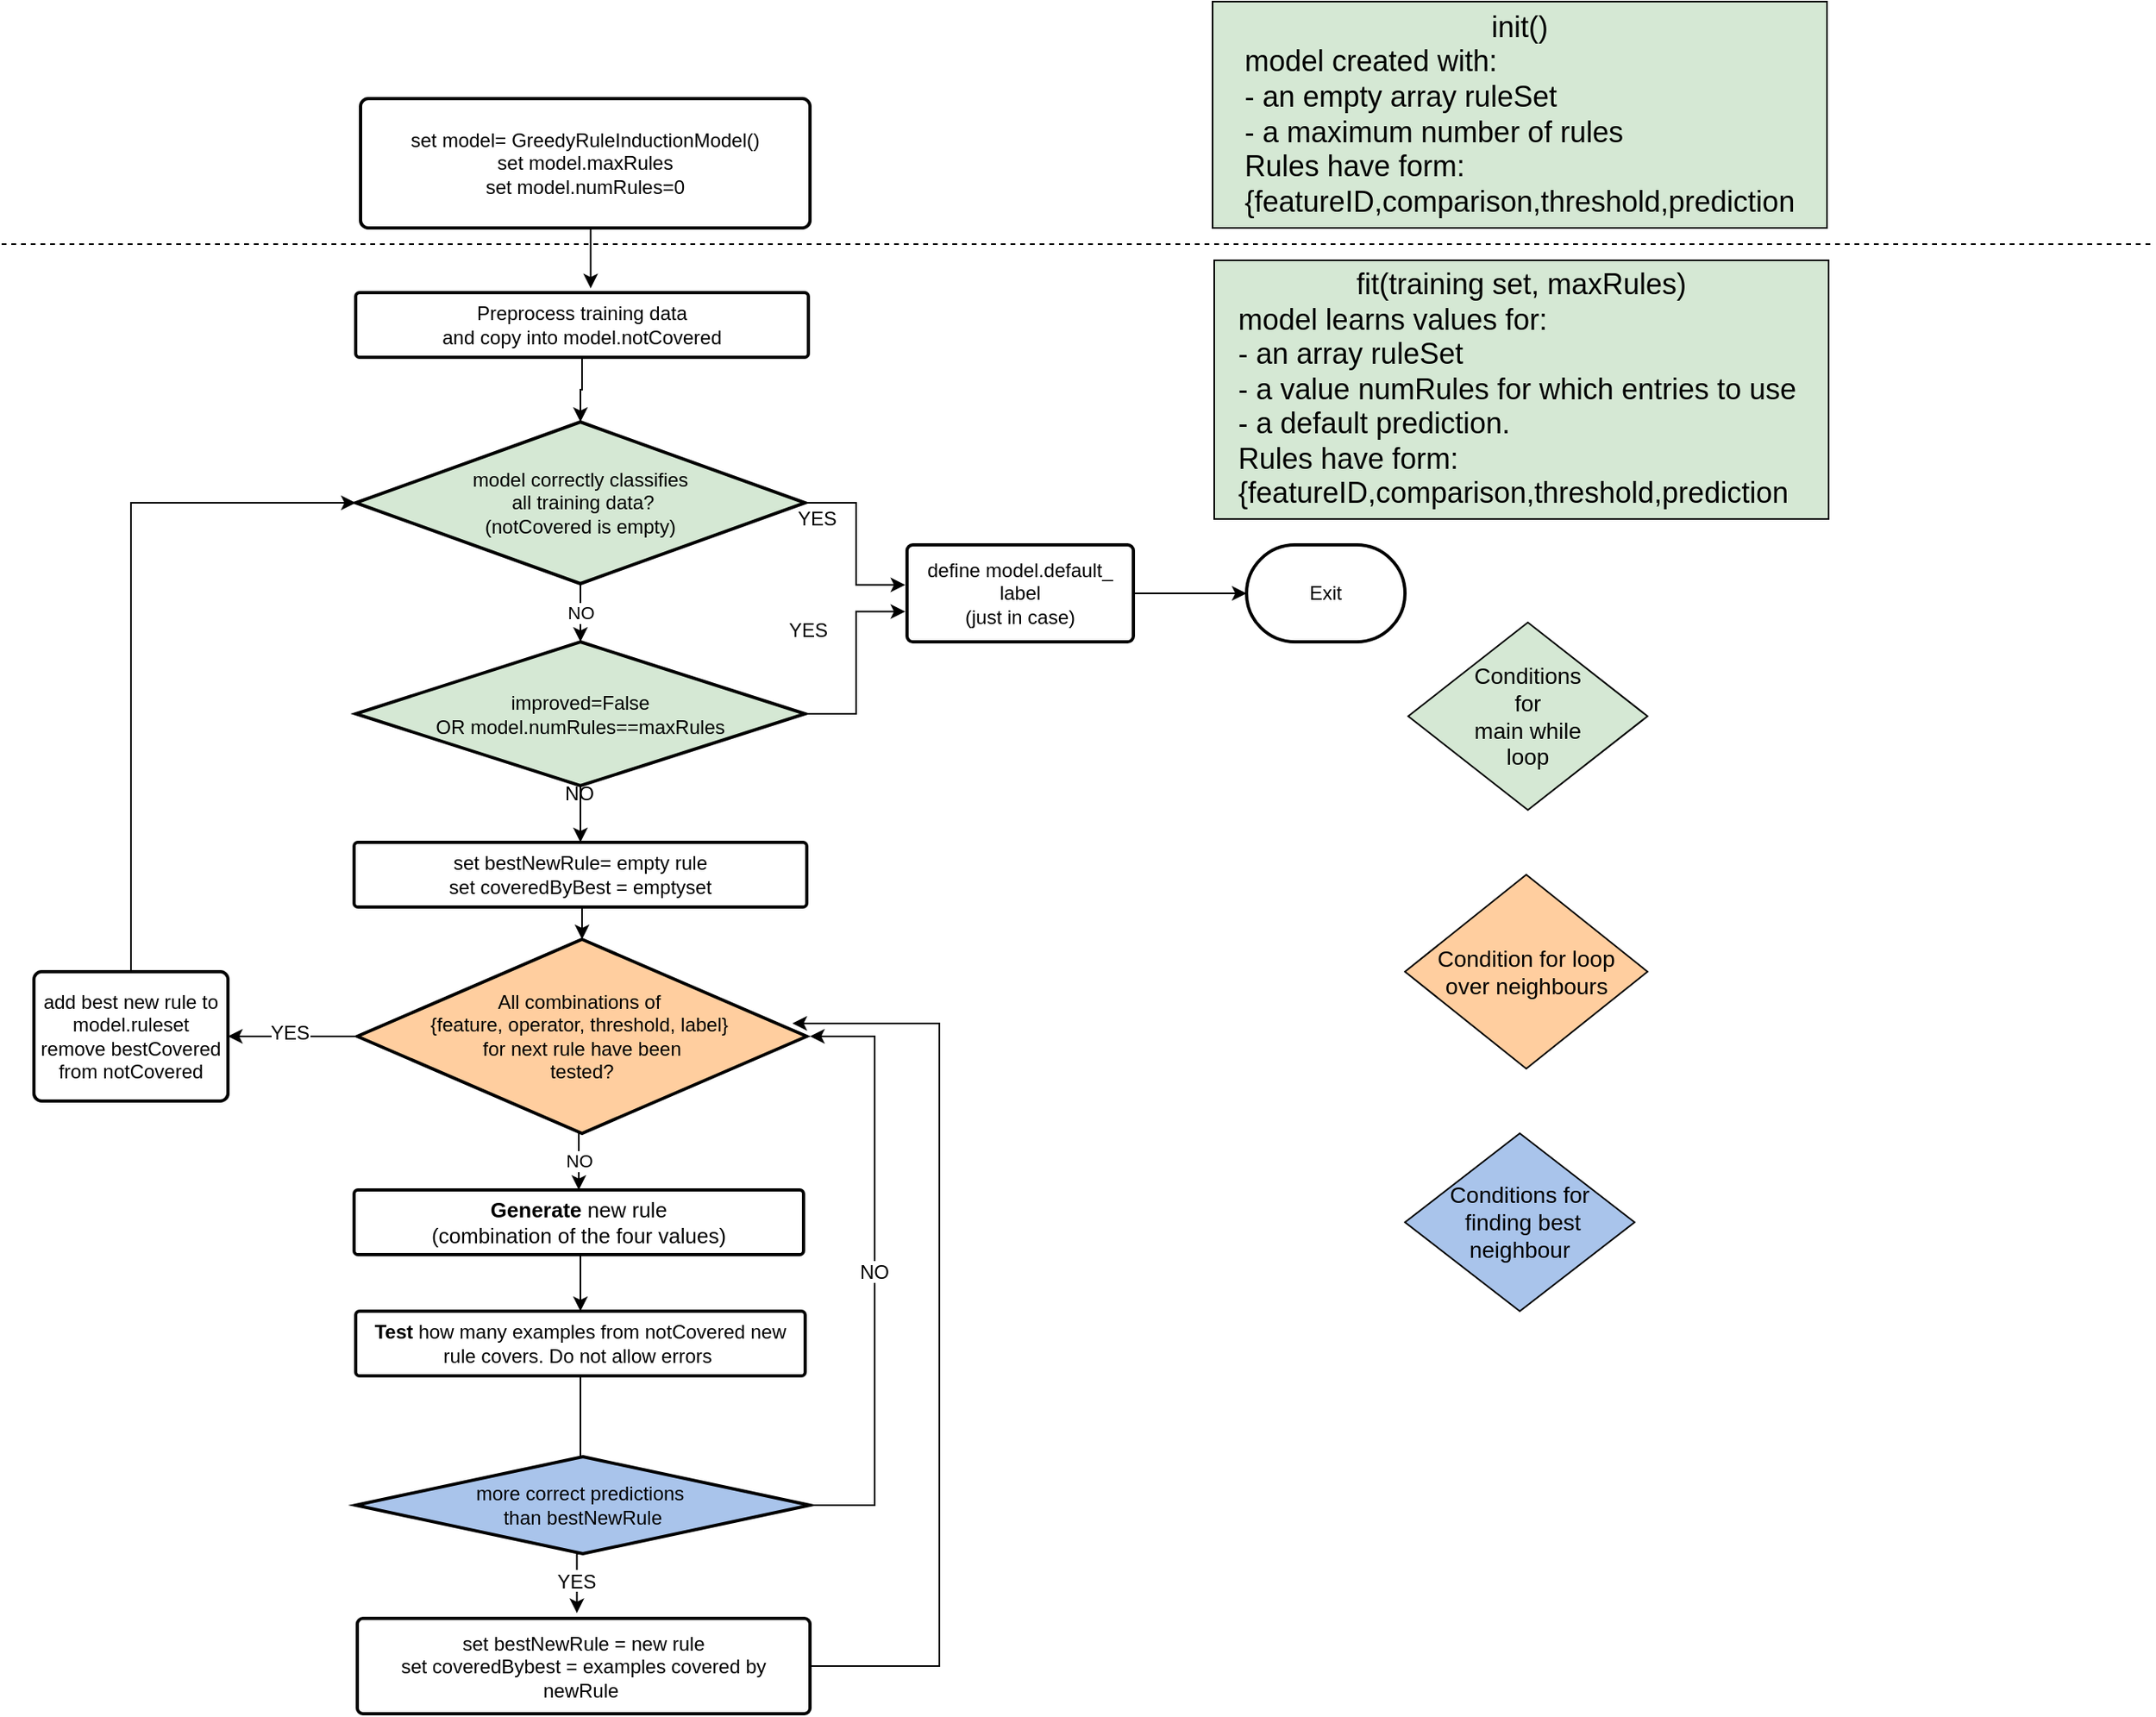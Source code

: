 <mxfile version="20.5.3" type="embed"><diagram id="pm7h3dKejZUHh9P_VFBi" name="Page-1"><mxGraphModel dx="1258" dy="606" grid="1" gridSize="10" guides="1" tooltips="1" connect="1" arrows="1" fold="1" page="1" pageScale="1" pageWidth="827" pageHeight="1169" background="#ffffff" math="0" shadow="0"><root><mxCell id="0"/><mxCell id="1" parent="0"/><mxCell id="68" style="edgeStyle=orthogonalEdgeStyle;rounded=0;orthogonalLoop=1;jettySize=auto;exitX=0.5;exitY=1;exitDx=0;exitDy=0;exitPerimeter=0;entryX=0.519;entryY=-0.067;entryDx=0;entryDy=0;entryPerimeter=0;" edge="1" parent="1" source="2" target="3"><mxGeometry relative="1" as="geometry"/></mxCell><mxCell id="2" value="&lt;font style=&quot;font-size: 12px;&quot;&gt;&lt;span style=&quot;letter-spacing: 0px;&quot;&gt;set model= GreedyRuleInductionModel()&lt;/span&gt;&lt;br&gt;&lt;/font&gt;&lt;div&gt;&lt;div&gt;&lt;font style=&quot;font-size: 12px;&quot;&gt;set model.maxRules&lt;/font&gt;&lt;/div&gt;&lt;/div&gt;&lt;div&gt;&lt;span style=&quot;letter-spacing: 0px;&quot;&gt;&lt;font style=&quot;font-size: 12px;&quot;&gt;set model.numRules=0&lt;/font&gt;&lt;/span&gt;&lt;/div&gt;" style="shape=mxgraph.flowchart.process;whiteSpace=wrap;html=1;fillColor=#ffffff;strokeColor=#000000;strokeWidth=2;align=center;" parent="1" vertex="1"><mxGeometry x="242" y="160" width="278" height="80" as="geometry"/></mxCell><mxCell id="11" style="edgeStyle=orthogonalEdgeStyle;rounded=0;html=1;exitX=0.5;exitY=1;exitPerimeter=0;entryX=0.5;entryY=0;entryPerimeter=0;jettySize=auto;orthogonalLoop=1;" parent="1" source="3" target="4" edge="1"><mxGeometry relative="1" as="geometry"/></mxCell><mxCell id="3" value="&lt;font style=&quot;font-size: 12px;&quot;&gt;Preprocess training data&lt;br style=&quot;&quot;&gt;and copy into model.notCovered&lt;br&gt;&lt;/font&gt;" style="shape=mxgraph.flowchart.process;whiteSpace=wrap;html=1;fillColor=#ffffff;strokeColor=#000000;strokeWidth=2;align=center;" parent="1" vertex="1"><mxGeometry x="239" y="280" width="280" height="40" as="geometry"/></mxCell><mxCell id="7" style="edgeStyle=orthogonalEdgeStyle;rounded=0;html=1;exitX=1;exitY=0.5;exitPerimeter=0;entryX=-0.008;entryY=0.413;entryPerimeter=0;jettySize=auto;orthogonalLoop=1;" parent="1" source="4" target="6" edge="1"><mxGeometry relative="1" as="geometry"/></mxCell><mxCell id="9" value="YES" style="text;html=1;resizable=0;points=[];align=center;verticalAlign=middle;labelBackgroundColor=#ffffff;" parent="7" vertex="1" connectable="0"><mxGeometry x="-0.495" y="2" relative="1" as="geometry"><mxPoint x="-22" y="12" as="offset"/></mxGeometry></mxCell><mxCell id="12" value="NO" style="edgeStyle=orthogonalEdgeStyle;rounded=0;html=1;exitX=0.5;exitY=1;exitPerimeter=0;entryX=0.5;entryY=0;entryPerimeter=0;jettySize=auto;orthogonalLoop=1;" parent="1" source="4" target="5" edge="1"><mxGeometry relative="1" as="geometry"/></mxCell><mxCell id="4" value="&lt;font style=&quot;font-size: 12px;&quot;&gt;model correctly classifies&lt;/font&gt;&lt;div&gt;&lt;font style=&quot;font-size: 12px;&quot;&gt;&amp;nbsp;all training data?&lt;/font&gt;&lt;/div&gt;&lt;div&gt;&lt;font style=&quot;font-size: 12px;&quot;&gt;(notCovered is empty)&lt;/font&gt;&lt;/div&gt;" style="shape=mxgraph.flowchart.decision;whiteSpace=wrap;html=1;fillColor=#D5E8D4;strokeColor=#000000;strokeWidth=2;align=center;" parent="1" vertex="1"><mxGeometry x="239" y="360" width="278" height="100" as="geometry"/></mxCell><mxCell id="8" style="edgeStyle=orthogonalEdgeStyle;rounded=0;html=1;exitX=1;exitY=0.5;exitPerimeter=0;entryX=-0.008;entryY=0.688;entryPerimeter=0;jettySize=auto;orthogonalLoop=1;" parent="1" source="5" target="6" edge="1"><mxGeometry relative="1" as="geometry"/></mxCell><mxCell id="15" value="&amp;nbsp;" style="text;html=1;resizable=0;points=[];align=center;verticalAlign=middle;labelBackgroundColor=#ffffff;" parent="8" vertex="1" connectable="0"><mxGeometry x="-0.483" y="24" relative="1" as="geometry"><mxPoint x="25" y="-24" as="offset"/></mxGeometry></mxCell><mxCell id="24" style="edgeStyle=orthogonalEdgeStyle;rounded=0;html=1;exitX=0.5;exitY=1;exitPerimeter=0;jettySize=auto;orthogonalLoop=1;" parent="1" source="5" edge="1"><mxGeometry relative="1" as="geometry"><mxPoint x="379" y="598" as="targetPoint"/></mxGeometry></mxCell><mxCell id="26" value="NO" style="text;html=1;resizable=0;points=[];align=center;verticalAlign=middle;labelBackgroundColor=#ffffff;" parent="24" vertex="1" connectable="0"><mxGeometry x="-0.733" y="5" relative="1" as="geometry"><mxPoint x="-7" y="4" as="offset"/></mxGeometry></mxCell><mxCell id="66" style="edgeStyle=orthogonalEdgeStyle;rounded=0;html=1;exitX=0.5;exitY=1;exitPerimeter=0;entryX=0.5;entryY=0;entryPerimeter=0;jettySize=auto;orthogonalLoop=1;" parent="1" source="5" target="19" edge="1"><mxGeometry relative="1" as="geometry"/></mxCell><mxCell id="5" value="&lt;span style=&quot;&quot;&gt;improved=False&lt;br&gt;OR model.numRules==maxRules&lt;/span&gt;" style="shape=mxgraph.flowchart.decision;whiteSpace=wrap;html=1;fillColor=#D5E8D4;strokeColor=#000000;strokeWidth=2;align=center;" parent="1" vertex="1"><mxGeometry x="239" y="496" width="278" height="89" as="geometry"/></mxCell><mxCell id="14" style="edgeStyle=orthogonalEdgeStyle;rounded=0;html=1;exitX=1;exitY=0.5;exitPerimeter=0;entryX=0;entryY=0.5;entryPerimeter=0;jettySize=auto;orthogonalLoop=1;" parent="1" source="6" target="13" edge="1"><mxGeometry relative="1" as="geometry"/></mxCell><mxCell id="6" value="&lt;font style=&quot;font-size: 12px;&quot;&gt;define model.default_ label&lt;br&gt;(just in case)&lt;br&gt;&lt;/font&gt;" style="shape=mxgraph.flowchart.process;whiteSpace=wrap;html=1;fillColor=#ffffff;strokeColor=#000000;strokeWidth=2;align=center;" parent="1" vertex="1"><mxGeometry x="580" y="436" width="140" height="60" as="geometry"/></mxCell><mxCell id="13" value="Exit" style="shape=mxgraph.flowchart.terminator;whiteSpace=wrap;html=1;fillColor=#ffffff;strokeColor=#000000;strokeWidth=2;align=center;" parent="1" vertex="1"><mxGeometry x="790" y="436" width="98" height="60" as="geometry"/></mxCell><mxCell id="21" style="edgeStyle=orthogonalEdgeStyle;rounded=0;html=1;exitX=0;exitY=0.5;exitPerimeter=0;jettySize=auto;orthogonalLoop=1;" parent="1" source="17" target="20" edge="1"><mxGeometry relative="1" as="geometry"/></mxCell><mxCell id="23" value="YES" style="text;html=1;resizable=0;points=[];align=center;verticalAlign=middle;labelBackgroundColor=#ffffff;" parent="21" vertex="1" connectable="0"><mxGeometry x="0.048" y="-2" relative="1" as="geometry"><mxPoint as="offset"/></mxGeometry></mxCell><mxCell id="29" value="NO" style="edgeStyle=orthogonalEdgeStyle;rounded=0;html=1;exitX=0.5;exitY=1;exitPerimeter=0;entryX=0.5;entryY=0;entryPerimeter=0;jettySize=auto;orthogonalLoop=1;entryDx=0;entryDy=0;" parent="1" source="17" target="55" edge="1"><mxGeometry relative="1" as="geometry"><mxPoint x="381" y="841" as="targetPoint"/></mxGeometry></mxCell><mxCell id="17" value="&lt;font style=&quot;font-size: 12px;&quot;&gt;All combinations of&amp;nbsp;&lt;/font&gt;&lt;div&gt;&lt;font style=&quot;font-size: 12px;&quot;&gt;{feature, operator,&amp;nbsp;threshold, label}&amp;nbsp;&lt;/font&gt;&lt;/div&gt;&lt;div&gt;&lt;font style=&quot;font-size: 12px;&quot;&gt;&amp;nbsp;for next rule have been&amp;nbsp;&lt;/font&gt;&lt;/div&gt;&lt;div&gt;&lt;font style=&quot;font-size: 12px;&quot;&gt;tested?&lt;/font&gt;&lt;/div&gt;" style="shape=mxgraph.flowchart.decision;whiteSpace=wrap;html=1;fillColor=#FFCE9F;strokeColor=#000000;strokeWidth=2;align=center;" parent="1" vertex="1"><mxGeometry x="240" y="680" width="278" height="120" as="geometry"/></mxCell><mxCell id="25" style="edgeStyle=orthogonalEdgeStyle;rounded=0;html=1;exitX=0.5;exitY=1;exitPerimeter=0;entryX=0.5;entryY=0;entryPerimeter=0;jettySize=auto;orthogonalLoop=1;" parent="1" source="19" target="17" edge="1"><mxGeometry relative="1" as="geometry"/></mxCell><mxCell id="19" value="&lt;font style=&quot;font-size: 12px;&quot;&gt;set bestNewRule= empty rule&lt;br&gt;set coveredByBest = emptyset&lt;br&gt;&lt;/font&gt;" style="shape=mxgraph.flowchart.process;whiteSpace=wrap;html=1;fillColor=#ffffff;strokeColor=#000000;strokeWidth=2;align=center;" parent="1" vertex="1"><mxGeometry x="238" y="620" width="280" height="40" as="geometry"/></mxCell><mxCell id="22" style="edgeStyle=orthogonalEdgeStyle;rounded=0;html=1;exitX=0.5;exitY=0;exitPerimeter=0;entryX=0;entryY=0.5;entryPerimeter=0;jettySize=auto;orthogonalLoop=1;" parent="1" source="20" target="4" edge="1"><mxGeometry relative="1" as="geometry"/></mxCell><mxCell id="20" value="&lt;font style=&quot;font-size: 12px;&quot;&gt;add best new rule to model.ruleset&lt;br&gt;remove bestCovered from notCovered&lt;br&gt;&lt;/font&gt;" style="shape=mxgraph.flowchart.process;whiteSpace=wrap;html=1;fillColor=#ffffff;strokeColor=#000000;strokeWidth=2;align=center;" parent="1" vertex="1"><mxGeometry x="40" y="700" width="120" height="80" as="geometry"/></mxCell><mxCell id="28" value="YES" style="text;html=1;resizable=0;points=[];autosize=1;align=left;verticalAlign=top;spacingTop=-4;" parent="1" vertex="1"><mxGeometry x="505" y="479" width="40" height="10" as="geometry"/></mxCell><mxCell id="39" style="edgeStyle=orthogonalEdgeStyle;rounded=0;html=1;exitX=0.5;exitY=1;exitPerimeter=0;entryX=0.5;entryY=0;entryPerimeter=0;jettySize=auto;orthogonalLoop=1;" parent="1" source="30" edge="1"><mxGeometry relative="1" as="geometry"><mxPoint x="380" y="1051" as="targetPoint"/></mxGeometry></mxCell><mxCell id="30" value="&lt;font style=&quot;font-size: 12px;&quot;&gt;&lt;b&gt;Test&lt;/b&gt; how many examples from notCovered new rule covers. Do not allow errors&amp;nbsp;&lt;/font&gt;" style="shape=mxgraph.flowchart.process;whiteSpace=wrap;html=1;fillColor=#ffffff;strokeColor=#000000;strokeWidth=2;align=center;" parent="1" vertex="1"><mxGeometry x="239" y="910" width="278" height="40" as="geometry"/></mxCell><mxCell id="38" value="" style="endArrow=none;dashed=1;html=1;" parent="1" edge="1"><mxGeometry width="50" height="50" relative="1" as="geometry"><mxPoint x="20" y="250" as="sourcePoint"/><mxPoint x="1350" y="250" as="targetPoint"/></mxGeometry></mxCell><mxCell id="71" value="YES" style="edgeStyle=orthogonalEdgeStyle;rounded=0;orthogonalLoop=1;jettySize=auto;exitX=0.5;exitY=1;exitDx=0;exitDy=0;exitPerimeter=0;entryX=0.485;entryY=-0.056;entryDx=0;entryDy=0;entryPerimeter=0;fontSize=12;" edge="1" parent="1" source="42" target="44"><mxGeometry relative="1" as="geometry"/></mxCell><mxCell id="42" value="&lt;font style=&quot;font-size: 12px;&quot;&gt;more correct predictions&amp;nbsp;&lt;/font&gt;&lt;div&gt;&lt;font style=&quot;font-size: 12px;&quot;&gt;than bestNewRule&lt;/font&gt;&lt;/div&gt;" style="shape=mxgraph.flowchart.decision;whiteSpace=wrap;html=1;fillColor=#A9C4EB;strokeColor=#000000;strokeWidth=2;align=center;" parent="1" vertex="1"><mxGeometry x="239" y="1000" width="281" height="60" as="geometry"/></mxCell><mxCell id="84" style="edgeStyle=orthogonalEdgeStyle;rounded=0;orthogonalLoop=1;jettySize=auto;exitX=1;exitY=0.5;exitDx=0;exitDy=0;exitPerimeter=0;entryX=0.968;entryY=0.433;entryDx=0;entryDy=0;entryPerimeter=0;fontSize=12;" edge="1" parent="1" source="44" target="17"><mxGeometry relative="1" as="geometry"><Array as="points"><mxPoint x="600" y="1130"/><mxPoint x="600" y="732"/></Array></mxGeometry></mxCell><mxCell id="44" value="&lt;font style=&quot;font-size: 12px;&quot;&gt;set bestNewRule = new rule&lt;br&gt;set coveredBybest = examples covered by newRule&amp;nbsp;&lt;/font&gt;" style="shape=mxgraph.flowchart.process;whiteSpace=wrap;html=1;fillColor=#ffffff;strokeColor=#000000;strokeWidth=2;align=center;" parent="1" vertex="1"><mxGeometry x="240" y="1100" width="280" height="59" as="geometry"/></mxCell><mxCell id="52" value="&lt;font style=&quot;font-size: 14px&quot;&gt;Conditions&lt;/font&gt;&lt;div style=&quot;font-size: 14px&quot;&gt;&lt;font style=&quot;font-size: 14px&quot;&gt;for&lt;/font&gt;&lt;/div&gt;&lt;div style=&quot;font-size: 14px&quot;&gt;&lt;font style=&quot;font-size: 14px&quot;&gt;&amp;nbsp;main while&amp;nbsp;&lt;/font&gt;&lt;/div&gt;&lt;div style=&quot;font-size: 14px&quot;&gt;&lt;font style=&quot;font-size: 14px&quot;&gt;loop&lt;/font&gt;&lt;/div&gt;" style="rhombus;whiteSpace=wrap;html=1;fillColor=#D5E8D4;" parent="1" vertex="1"><mxGeometry x="890" y="484" width="148" height="116" as="geometry"/></mxCell><mxCell id="53" value="&lt;font style=&quot;font-size: 14px&quot;&gt;Condition for loop&lt;/font&gt;&lt;div&gt;&lt;font style=&quot;font-size: 14px&quot;&gt;&amp;nbsp;over neighbours&lt;/font&gt;&amp;nbsp;&lt;/div&gt;" style="rhombus;whiteSpace=wrap;html=1;fillColor=#FFCE9F;" parent="1" vertex="1"><mxGeometry x="888" y="640" width="150" height="120" as="geometry"/></mxCell><mxCell id="54" value="&lt;font style=&quot;font-size: 14px&quot;&gt;Conditions for&lt;/font&gt;&lt;div&gt;&lt;font style=&quot;font-size: 14px&quot;&gt;&amp;nbsp;finding best neighbour&lt;/font&gt;&lt;/div&gt;" style="rhombus;whiteSpace=wrap;html=1;fillColor=#A9C4EB;" parent="1" vertex="1"><mxGeometry x="888" y="800" width="142" height="110" as="geometry"/></mxCell><mxCell id="56" style="edgeStyle=orthogonalEdgeStyle;rounded=0;html=1;exitX=0.5;exitY=1;exitPerimeter=0;entryX=0.5;entryY=0;entryPerimeter=0;jettySize=auto;orthogonalLoop=1;" parent="1" source="55" target="30" edge="1"><mxGeometry relative="1" as="geometry"/></mxCell><mxCell id="55" value="&lt;font style=&quot;font-size: 13px;&quot;&gt;&lt;b&gt;Generate &lt;/b&gt;new rule &lt;br&gt;(combination of the four values)&lt;/font&gt;" style="shape=mxgraph.flowchart.process;whiteSpace=wrap;html=1;fillColor=#ffffff;strokeColor=#000000;strokeWidth=2;align=center;" parent="1" vertex="1"><mxGeometry x="238" y="835" width="278" height="40" as="geometry"/></mxCell><mxCell id="57" value="&lt;font style=&quot;font-size: 18px&quot;&gt;init()&lt;/font&gt;" style="text;html=1;strokeColor=none;fillColor=none;align=center;verticalAlign=middle;whiteSpace=wrap;rounded=0;" parent="1" vertex="1"><mxGeometry x="924" y="120" width="40" height="30" as="geometry"/></mxCell><mxCell id="60" value="&lt;font style=&quot;font-size: 18px&quot;&gt;init()&lt;/font&gt;&lt;div style=&quot;text-align: left ; font-size: 18px&quot;&gt;&lt;font style=&quot;font-size: 18px&quot;&gt;model created with:&lt;/font&gt;&lt;/div&gt;&lt;div style=&quot;text-align: left ; font-size: 18px&quot;&gt;&lt;font style=&quot;font-size: 18px&quot;&gt;- an empty array ruleSet&lt;/font&gt;&lt;/div&gt;&lt;div style=&quot;text-align: left ; font-size: 18px&quot;&gt;&lt;font style=&quot;font-size: 18px&quot;&gt;- a maximum number of rules&amp;nbsp;&lt;/font&gt;&lt;/div&gt;&lt;div style=&quot;text-align: left ; font-size: 18px&quot;&gt;&lt;font style=&quot;font-size: 18px&quot;&gt;Rules have form:&amp;nbsp;&lt;/font&gt;&lt;/div&gt;&lt;div style=&quot;text-align: left ; font-size: 18px&quot;&gt;&lt;font style=&quot;font-size: 18px&quot;&gt;{featureID,comparison,threshold,prediction&lt;/font&gt;&lt;/div&gt;" style="rounded=0;whiteSpace=wrap;html=1;fillColor=#D5E8D4;" parent="1" vertex="1"><mxGeometry x="769" y="100" width="380" height="140" as="geometry"/></mxCell><mxCell id="61" value="&lt;font style=&quot;font-size: 18px&quot;&gt;fit(training set, maxRules)&lt;/font&gt;&lt;div style=&quot;text-align: left ; font-size: 18px&quot;&gt;&lt;font style=&quot;font-size: 18px&quot;&gt;model learns values for:&lt;/font&gt;&lt;/div&gt;&lt;div style=&quot;text-align: left ; font-size: 18px&quot;&gt;&lt;font style=&quot;font-size: 18px&quot;&gt;- an array ruleSet&amp;nbsp;&lt;/font&gt;&lt;/div&gt;&lt;div style=&quot;text-align: left ; font-size: 18px&quot;&gt;&lt;font style=&quot;font-size: 18px&quot;&gt;- a value numRules for which entries to use&amp;nbsp;&lt;/font&gt;&lt;/div&gt;&lt;div style=&quot;text-align: left ; font-size: 18px&quot;&gt;&lt;font style=&quot;font-size: 18px&quot;&gt;- a default prediction.&lt;/font&gt;&lt;/div&gt;&lt;div style=&quot;text-align: left ; font-size: 18px&quot;&gt;&lt;font style=&quot;font-size: 18px&quot;&gt;Rules have form:&amp;nbsp;&lt;/font&gt;&lt;/div&gt;&lt;div style=&quot;text-align: left ; font-size: 18px&quot;&gt;&lt;font style=&quot;font-size: 18px&quot;&gt;{featureID,comparison,threshold,prediction&lt;/font&gt;&lt;/div&gt;" style="rounded=0;whiteSpace=wrap;html=1;fillColor=#D5E8D4;" parent="1" vertex="1"><mxGeometry x="770" y="260" width="380" height="160" as="geometry"/></mxCell><mxCell id="67" style="edgeStyle=orthogonalEdgeStyle;rounded=0;html=1;exitX=0.5;exitY=1;entryX=0.5;entryY=1;jettySize=auto;orthogonalLoop=1;" parent="1" edge="1"><mxGeometry relative="1" as="geometry"><mxPoint x="944" y="215" as="sourcePoint"/><mxPoint x="944" y="215" as="targetPoint"/></mxGeometry></mxCell><mxCell id="83" value="NO" style="endArrow=classic;rounded=0;fontSize=12;exitX=1;exitY=0.5;exitDx=0;exitDy=0;exitPerimeter=0;" edge="1" parent="1" source="42"><mxGeometry width="50" height="50" relative="1" as="geometry"><mxPoint x="530" y="920" as="sourcePoint"/><mxPoint x="520" y="740" as="targetPoint"/><Array as="points"><mxPoint x="560" y="1030"/><mxPoint x="560" y="740"/></Array></mxGeometry></mxCell></root></mxGraphModel></diagram></mxfile>